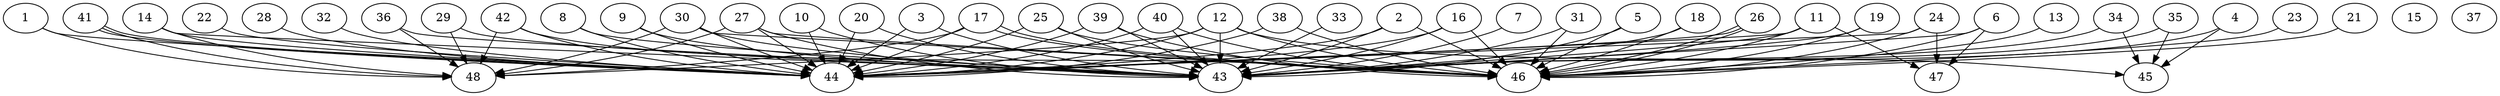 // DAG (tier=3-complex, mode=compute, n=48, ccr=0.460, fat=0.849, density=0.737, regular=0.279, jump=0.342, mindata=1048576, maxdata=16777216)
// DAG automatically generated by daggen at Sun Aug 24 16:33:34 2025
// /home/ermia/Project/Environments/daggen/bin/daggen --dot --ccr 0.460 --fat 0.849 --regular 0.279 --density 0.737 --jump 0.342 --mindata 1048576 --maxdata 16777216 -n 48 
digraph G {
  1 [size="756446421305140480", alpha="0.20", expect_size="378223210652570240"]
  1 -> 44 [size ="746905684410368"]
  1 -> 48 [size ="746905684410368"]
  2 [size="8927583744123594", alpha="0.19", expect_size="4463791872061797"]
  2 -> 43 [size ="544143130492928"]
  2 -> 44 [size ="544143130492928"]
  2 -> 46 [size ="544143130492928"]
  3 [size="2037331987559088128000", alpha="0.05", expect_size="1018665993779544064000"]
  3 -> 43 [size ="1285674971955200"]
  3 -> 44 [size ="1285674971955200"]
  4 [size="4146430350322244", alpha="0.03", expect_size="2073215175161122"]
  4 -> 43 [size ="324020260044800"]
  4 -> 45 [size ="324020260044800"]
  5 [size="4938712843702321", alpha="0.11", expect_size="2469356421851160"]
  5 -> 43 [size ="341988658380800"]
  5 -> 46 [size ="341988658380800"]
  6 [size="30916570058326016000", alpha="0.05", expect_size="15458285029163008000"]
  6 -> 43 [size ="78804470988800"]
  6 -> 46 [size ="78804470988800"]
  6 -> 47 [size ="78804470988800"]
  7 [size="15968836018857600", alpha="0.07", expect_size="7984418009428800"]
  7 -> 43 [size ="575109542707200"]
  8 [size="140846952512837648384", alpha="0.16", expect_size="70423476256418824192"]
  8 -> 43 [size ="216565010137088"]
  8 -> 44 [size ="216565010137088"]
  9 [size="104720925176901856", alpha="0.09", expect_size="52360462588450928"]
  9 -> 43 [size ="2232052090929152"]
  9 -> 44 [size ="2232052090929152"]
  10 [size="3943367817584316416", alpha="0.12", expect_size="1971683908792158208"]
  10 -> 43 [size ="1645106826313728"]
  10 -> 44 [size ="1645106826313728"]
  11 [size="2355202129146956218368", alpha="0.02", expect_size="1177601064573478109184"]
  11 -> 43 [size ="1416148436385792"]
  11 -> 44 [size ="1416148436385792"]
  11 -> 46 [size ="1416148436385792"]
  11 -> 47 [size ="1416148436385792"]
  12 [size="19271400285021096", alpha="0.19", expect_size="9635700142510548"]
  12 -> 43 [size ="895485783048192"]
  12 -> 44 [size ="895485783048192"]
  12 -> 45 [size ="895485783048192"]
  12 -> 46 [size ="895485783048192"]
  12 -> 48 [size ="895485783048192"]
  13 [size="294740272576699826176", alpha="0.10", expect_size="147370136288349913088"]
  13 -> 46 [size ="354309644484608"]
  14 [size="44326616669153136", alpha="0.01", expect_size="22163308334576568"]
  14 -> 43 [size ="869160796028928"]
  14 -> 44 [size ="869160796028928"]
  14 -> 48 [size ="869160796028928"]
  15 [size="2770921252065126", alpha="0.08", expect_size="1385460626032563"]
  16 [size="13424202460211510", alpha="0.06", expect_size="6712101230105755"]
  16 -> 43 [size ="291710563254272"]
  16 -> 44 [size ="291710563254272"]
  16 -> 46 [size ="291710563254272"]
  17 [size="332579786572750127104", alpha="0.04", expect_size="166289893286375063552"]
  17 -> 44 [size ="384020038811648"]
  17 -> 46 [size ="384020038811648"]
  17 -> 46 [size ="384020038811648"]
  17 -> 48 [size ="384020038811648"]
  18 [size="2133090831854064369664", alpha="0.11", expect_size="1066545415927032184832"]
  18 -> 43 [size ="1325652066172928"]
  18 -> 46 [size ="1325652066172928"]
  19 [size="1731209152577115521024", alpha="0.06", expect_size="865604576288557760512"]
  19 -> 43 [size ="1153425848926208"]
  19 -> 46 [size ="1153425848926208"]
  20 [size="5040388693341704192", alpha="0.05", expect_size="2520194346670852096"]
  20 -> 43 [size ="1773205106720768"]
  20 -> 44 [size ="1773205106720768"]
  21 [size="565993464476727246848", alpha="0.01", expect_size="282996732238363623424"]
  21 -> 46 [size ="547390931075072"]
  22 [size="1096173924725402368", alpha="0.13", expect_size="548086962362701184"]
  22 -> 44 [size ="683257364480000"]
  23 [size="935530707207812", alpha="0.07", expect_size="467765353603906"]
  23 -> 46 [size ="24644019027968"]
  24 [size="85966981991235584000", alpha="0.12", expect_size="42983490995617792000"]
  24 -> 44 [size ="155827621068800"]
  24 -> 46 [size ="155827621068800"]
  24 -> 47 [size ="155827621068800"]
  25 [size="231463821809495232", alpha="0.19", expect_size="115731910904747616"]
  25 -> 43 [size ="160343074537472"]
  25 -> 44 [size ="160343074537472"]
  25 -> 46 [size ="160343074537472"]
  26 [size="1821336923191897600", alpha="0.06", expect_size="910668461595948800"]
  26 -> 44 [size ="924667879620608"]
  26 -> 46 [size ="924667879620608"]
  26 -> 46 [size ="924667879620608"]
  27 [size="142999082762629216", alpha="0.03", expect_size="71499541381314608"]
  27 -> 43 [size ="196589385678848"]
  27 -> 44 [size ="196589385678848"]
  27 -> 46 [size ="196589385678848"]
  27 -> 48 [size ="196589385678848"]
  28 [size="90514457276600128", alpha="0.11", expect_size="45257228638300064"]
  28 -> 44 [size ="37737335881728"]
  29 [size="582869095449507456", alpha="0.03", expect_size="291434547724753728"]
  29 -> 43 [size ="953781114109952"]
  29 -> 48 [size ="953781114109952"]
  30 [size="37908314213720064", alpha="0.12", expect_size="18954157106860032"]
  30 -> 43 [size ="793847395254272"]
  30 -> 44 [size ="793847395254272"]
  30 -> 46 [size ="793847395254272"]
  30 -> 48 [size ="793847395254272"]
  31 [size="458908623385239552", alpha="0.09", expect_size="229454311692619776"]
  31 -> 43 [size ="192067456204800"]
  31 -> 46 [size ="192067456204800"]
  32 [size="41786375391400440", alpha="0.05", expect_size="20893187695700220"]
  32 -> 44 [size ="22782654021632"]
  33 [size="113954510677096800", alpha="0.14", expect_size="56977255338548400"]
  33 -> 43 [size ="48117265203200"]
  34 [size="1248802563370516736", alpha="0.14", expect_size="624401281685258368"]
  34 -> 43 [size ="556098977267712"]
  34 -> 45 [size ="556098977267712"]
  35 [size="77142763991762128", alpha="0.19", expect_size="38571381995881064"]
  35 -> 43 [size ="1767599293595648"]
  35 -> 45 [size ="1767599293595648"]
  36 [size="749832861225689546752", alpha="0.03", expect_size="374916430612844773376"]
  36 -> 43 [size ="660287334121472"]
  36 -> 48 [size ="660287334121472"]
  37 [size="136789107802173424", alpha="0.17", expect_size="68394553901086712"]
  38 [size="2331895987699712000000", alpha="0.00", expect_size="1165947993849856000000"]
  38 -> 44 [size ="1406790533120000"]
  38 -> 46 [size ="1406790533120000"]
  39 [size="60479623437214224", alpha="0.19", expect_size="30239811718607112"]
  39 -> 43 [size ="1828017303191552"]
  39 -> 44 [size ="1828017303191552"]
  39 -> 46 [size ="1828017303191552"]
  40 [size="16959063013715869696", alpha="0.04", expect_size="8479531506857934848"]
  40 -> 43 [size ="52806966837248"]
  40 -> 44 [size ="52806966837248"]
  40 -> 46 [size ="52806966837248"]
  41 [size="347241556640589152256", alpha="0.17", expect_size="173620778320294576128"]
  41 -> 44 [size ="395225038061568"]
  41 -> 44 [size ="395225038061568"]
  41 -> 48 [size ="395225038061568"]
  42 [size="5558434866473604", alpha="0.01", expect_size="2779217433236802"]
  42 -> 44 [size ="94084957995008"]
  42 -> 46 [size ="94084957995008"]
  42 -> 48 [size ="94084957995008"]
  43 [size="906139986296832000000", alpha="0.01", expect_size="453069993148416000000"]
  44 [size="29796059975592040", alpha="0.18", expect_size="14898029987796020"]
  45 [size="1135072055757893504", alpha="0.06", expect_size="567536027878946752"]
  46 [size="16493705442326400", alpha="0.09", expect_size="8246852721163200"]
  47 [size="2758208651466998784", alpha="0.16", expect_size="1379104325733499392"]
  48 [size="246124097329692672000", alpha="0.14", expect_size="123062048664846336000"]
}